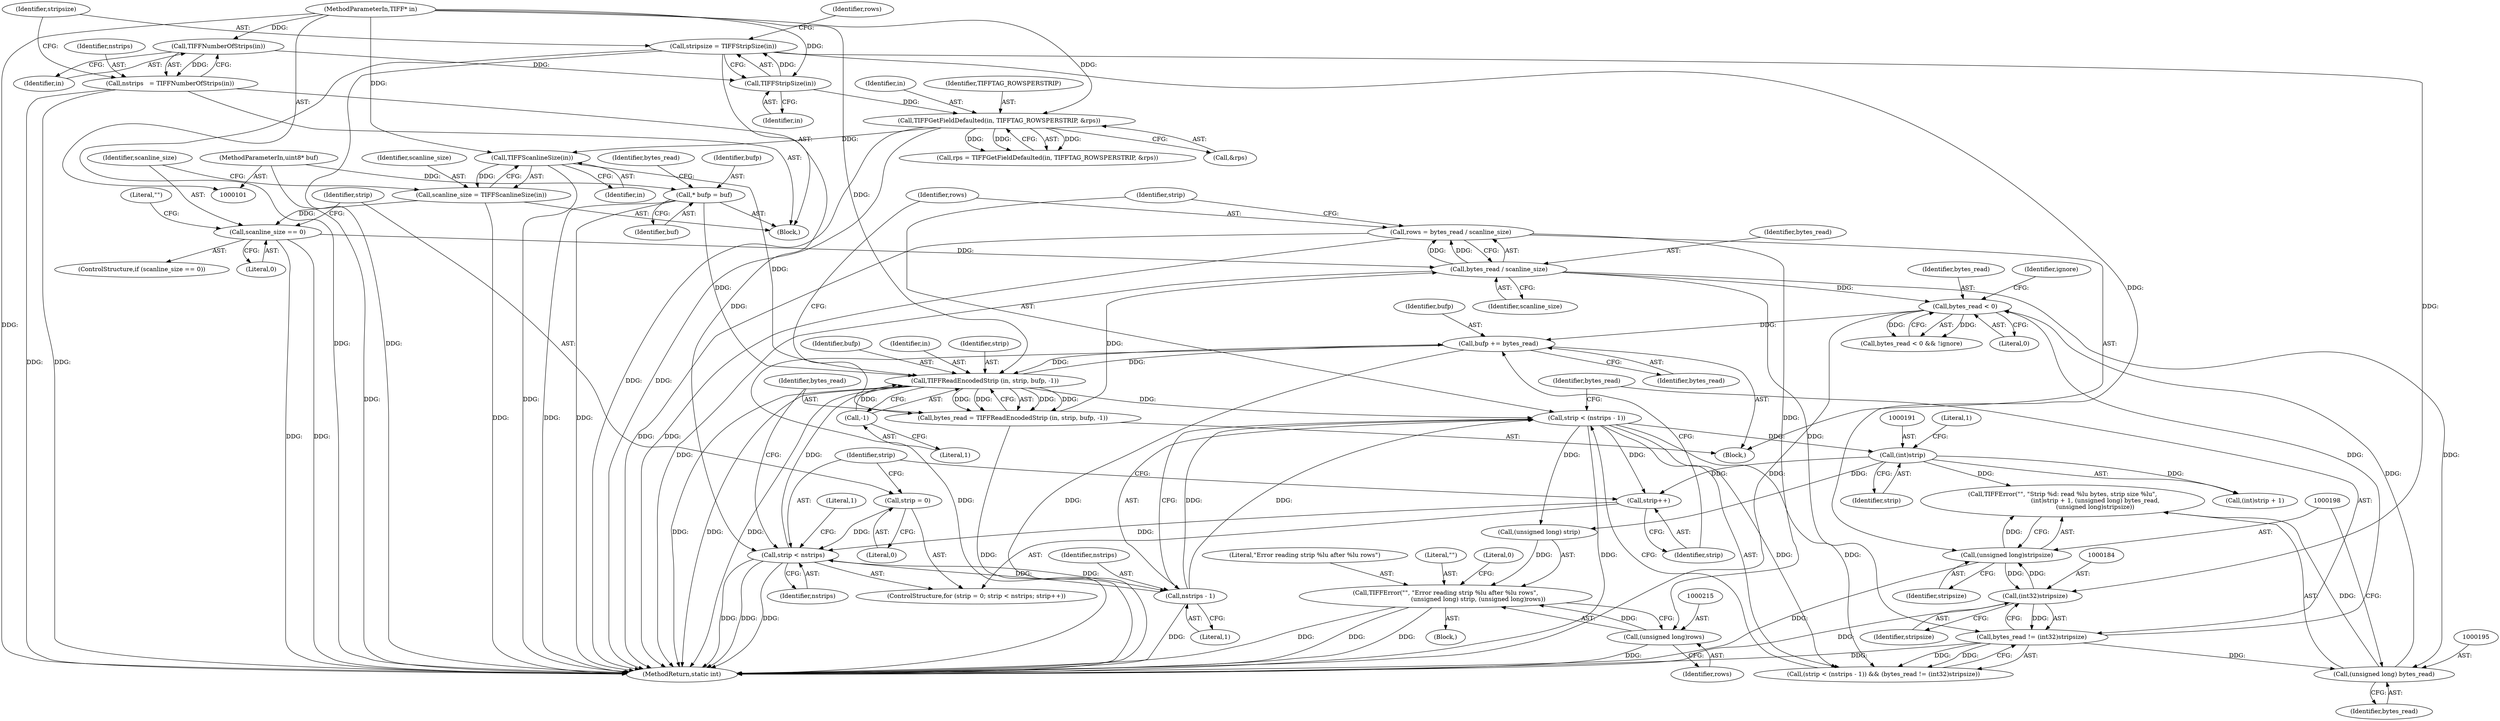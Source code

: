 digraph "1_libtiff_43c0b81a818640429317c80fea1e66771e85024b#diff-c8b4b355f9b5c06d585b23138e1c185f_0@integer" {
"1000169" [label="(Call,rows = bytes_read / scanline_size)"];
"1000171" [label="(Call,bytes_read / scanline_size)"];
"1000161" [label="(Call,bytes_read = TIFFReadEncodedStrip (in, strip, bufp, -1))"];
"1000163" [label="(Call,TIFFReadEncodedStrip (in, strip, bufp, -1))"];
"1000139" [label="(Call,TIFFScanlineSize(in))"];
"1000131" [label="(Call,TIFFGetFieldDefaulted(in, TIFFTAG_ROWSPERSTRIP, &rps))"];
"1000122" [label="(Call,TIFFStripSize(in))"];
"1000117" [label="(Call,TIFFNumberOfStrips(in))"];
"1000102" [label="(MethodParameterIn,TIFF* in)"];
"1000155" [label="(Call,strip < nstrips)"];
"1000158" [label="(Call,strip++)"];
"1000176" [label="(Call,strip < (nstrips - 1))"];
"1000178" [label="(Call,nstrips - 1)"];
"1000190" [label="(Call,(int)strip)"];
"1000152" [label="(Call,strip = 0)"];
"1000115" [label="(Call,nstrips   = TIFFNumberOfStrips(in))"];
"1000106" [label="(Call,* bufp = buf)"];
"1000103" [label="(MethodParameterIn,uint8* buf)"];
"1000219" [label="(Call,bufp += bytes_read)"];
"1000202" [label="(Call,bytes_read < 0)"];
"1000181" [label="(Call,bytes_read != (int32)stripsize)"];
"1000183" [label="(Call,(int32)stripsize)"];
"1000120" [label="(Call,stripsize = TIFFStripSize(in))"];
"1000197" [label="(Call,(unsigned long)stripsize)"];
"1000194" [label="(Call,(unsigned long) bytes_read)"];
"1000167" [label="(Call,-1)"];
"1000142" [label="(Call,scanline_size == 0)"];
"1000137" [label="(Call,scanline_size = TIFFScanlineSize(in))"];
"1000214" [label="(Call,(unsigned long)rows)"];
"1000208" [label="(Call,TIFFError(\"\", \"Error reading strip %lu after %lu rows\",\n                                  (unsigned long) strip, (unsigned long)rows))"];
"1000123" [label="(Identifier,in)"];
"1000167" [label="(Call,-1)"];
"1000183" [label="(Call,(int32)stripsize)"];
"1000173" [label="(Identifier,scanline_size)"];
"1000179" [label="(Identifier,nstrips)"];
"1000169" [label="(Call,rows = bytes_read / scanline_size)"];
"1000168" [label="(Literal,1)"];
"1000223" [label="(Literal,1)"];
"1000137" [label="(Call,scanline_size = TIFFScanlineSize(in))"];
"1000159" [label="(Identifier,strip)"];
"1000141" [label="(ControlStructure,if (scanline_size == 0))"];
"1000143" [label="(Identifier,scanline_size)"];
"1000156" [label="(Identifier,strip)"];
"1000140" [label="(Identifier,in)"];
"1000220" [label="(Identifier,bufp)"];
"1000162" [label="(Identifier,bytes_read)"];
"1000206" [label="(Identifier,ignore)"];
"1000196" [label="(Identifier,bytes_read)"];
"1000185" [label="(Identifier,stripsize)"];
"1000157" [label="(Identifier,nstrips)"];
"1000139" [label="(Call,TIFFScanlineSize(in))"];
"1000147" [label="(Literal,\"\")"];
"1000144" [label="(Literal,0)"];
"1000211" [label="(Call,(unsigned long) strip)"];
"1000178" [label="(Call,nstrips - 1)"];
"1000129" [label="(Call,rps = TIFFGetFieldDefaulted(in, TIFFTAG_ROWSPERSTRIP, &rps))"];
"1000193" [label="(Literal,1)"];
"1000199" [label="(Identifier,stripsize)"];
"1000207" [label="(Block,)"];
"1000131" [label="(Call,TIFFGetFieldDefaulted(in, TIFFTAG_ROWSPERSTRIP, &rps))"];
"1000117" [label="(Call,TIFFNumberOfStrips(in))"];
"1000221" [label="(Identifier,bytes_read)"];
"1000120" [label="(Call,stripsize = TIFFStripSize(in))"];
"1000175" [label="(Call,(strip < (nstrips - 1)) && (bytes_read != (int32)stripsize))"];
"1000210" [label="(Literal,\"Error reading strip %lu after %lu rows\")"];
"1000106" [label="(Call,* bufp = buf)"];
"1000194" [label="(Call,(unsigned long) bytes_read)"];
"1000171" [label="(Call,bytes_read / scanline_size)"];
"1000163" [label="(Call,TIFFReadEncodedStrip (in, strip, bufp, -1))"];
"1000190" [label="(Call,(int)strip)"];
"1000181" [label="(Call,bytes_read != (int32)stripsize)"];
"1000134" [label="(Call,&rps)"];
"1000126" [label="(Identifier,rows)"];
"1000192" [label="(Identifier,strip)"];
"1000202" [label="(Call,bytes_read < 0)"];
"1000186" [label="(Call,TIFFError(\"\", \"Strip %d: read %lu bytes, strip size %lu\",\n                                  (int)strip + 1, (unsigned long) bytes_read,\n                                  (unsigned long)stripsize))"];
"1000108" [label="(Identifier,buf)"];
"1000107" [label="(Identifier,bufp)"];
"1000208" [label="(Call,TIFFError(\"\", \"Error reading strip %lu after %lu rows\",\n                                  (unsigned long) strip, (unsigned long)rows))"];
"1000138" [label="(Identifier,scanline_size)"];
"1000103" [label="(MethodParameterIn,uint8* buf)"];
"1000151" [label="(ControlStructure,for (strip = 0; strip < nstrips; strip++))"];
"1000102" [label="(MethodParameterIn,TIFF* in)"];
"1000118" [label="(Identifier,in)"];
"1000189" [label="(Call,(int)strip + 1)"];
"1000201" [label="(Call,bytes_read < 0 && !ignore)"];
"1000132" [label="(Identifier,in)"];
"1000166" [label="(Identifier,bufp)"];
"1000209" [label="(Literal,\"\")"];
"1000154" [label="(Literal,0)"];
"1000177" [label="(Identifier,strip)"];
"1000122" [label="(Call,TIFFStripSize(in))"];
"1000133" [label="(Identifier,TIFFTAG_ROWSPERSTRIP)"];
"1000170" [label="(Identifier,rows)"];
"1000164" [label="(Identifier,in)"];
"1000180" [label="(Literal,1)"];
"1000116" [label="(Identifier,nstrips)"];
"1000161" [label="(Call,bytes_read = TIFFReadEncodedStrip (in, strip, bufp, -1))"];
"1000204" [label="(Literal,0)"];
"1000104" [label="(Block,)"];
"1000111" [label="(Identifier,bytes_read)"];
"1000219" [label="(Call,bufp += bytes_read)"];
"1000172" [label="(Identifier,bytes_read)"];
"1000203" [label="(Identifier,bytes_read)"];
"1000155" [label="(Call,strip < nstrips)"];
"1000153" [label="(Identifier,strip)"];
"1000214" [label="(Call,(unsigned long)rows)"];
"1000152" [label="(Call,strip = 0)"];
"1000224" [label="(MethodReturn,static int)"];
"1000115" [label="(Call,nstrips   = TIFFNumberOfStrips(in))"];
"1000121" [label="(Identifier,stripsize)"];
"1000160" [label="(Block,)"];
"1000176" [label="(Call,strip < (nstrips - 1))"];
"1000165" [label="(Identifier,strip)"];
"1000158" [label="(Call,strip++)"];
"1000218" [label="(Literal,0)"];
"1000142" [label="(Call,scanline_size == 0)"];
"1000197" [label="(Call,(unsigned long)stripsize)"];
"1000182" [label="(Identifier,bytes_read)"];
"1000216" [label="(Identifier,rows)"];
"1000169" -> "1000160"  [label="AST: "];
"1000169" -> "1000171"  [label="CFG: "];
"1000170" -> "1000169"  [label="AST: "];
"1000171" -> "1000169"  [label="AST: "];
"1000177" -> "1000169"  [label="CFG: "];
"1000169" -> "1000224"  [label="DDG: "];
"1000169" -> "1000224"  [label="DDG: "];
"1000171" -> "1000169"  [label="DDG: "];
"1000171" -> "1000169"  [label="DDG: "];
"1000169" -> "1000214"  [label="DDG: "];
"1000171" -> "1000173"  [label="CFG: "];
"1000172" -> "1000171"  [label="AST: "];
"1000173" -> "1000171"  [label="AST: "];
"1000171" -> "1000224"  [label="DDG: "];
"1000161" -> "1000171"  [label="DDG: "];
"1000142" -> "1000171"  [label="DDG: "];
"1000171" -> "1000181"  [label="DDG: "];
"1000171" -> "1000194"  [label="DDG: "];
"1000171" -> "1000202"  [label="DDG: "];
"1000161" -> "1000160"  [label="AST: "];
"1000161" -> "1000163"  [label="CFG: "];
"1000162" -> "1000161"  [label="AST: "];
"1000163" -> "1000161"  [label="AST: "];
"1000170" -> "1000161"  [label="CFG: "];
"1000161" -> "1000224"  [label="DDG: "];
"1000163" -> "1000161"  [label="DDG: "];
"1000163" -> "1000161"  [label="DDG: "];
"1000163" -> "1000161"  [label="DDG: "];
"1000163" -> "1000161"  [label="DDG: "];
"1000163" -> "1000167"  [label="CFG: "];
"1000164" -> "1000163"  [label="AST: "];
"1000165" -> "1000163"  [label="AST: "];
"1000166" -> "1000163"  [label="AST: "];
"1000167" -> "1000163"  [label="AST: "];
"1000163" -> "1000224"  [label="DDG: "];
"1000163" -> "1000224"  [label="DDG: "];
"1000163" -> "1000224"  [label="DDG: "];
"1000139" -> "1000163"  [label="DDG: "];
"1000102" -> "1000163"  [label="DDG: "];
"1000155" -> "1000163"  [label="DDG: "];
"1000106" -> "1000163"  [label="DDG: "];
"1000219" -> "1000163"  [label="DDG: "];
"1000167" -> "1000163"  [label="DDG: "];
"1000163" -> "1000176"  [label="DDG: "];
"1000163" -> "1000219"  [label="DDG: "];
"1000139" -> "1000137"  [label="AST: "];
"1000139" -> "1000140"  [label="CFG: "];
"1000140" -> "1000139"  [label="AST: "];
"1000137" -> "1000139"  [label="CFG: "];
"1000139" -> "1000224"  [label="DDG: "];
"1000139" -> "1000137"  [label="DDG: "];
"1000131" -> "1000139"  [label="DDG: "];
"1000102" -> "1000139"  [label="DDG: "];
"1000131" -> "1000129"  [label="AST: "];
"1000131" -> "1000134"  [label="CFG: "];
"1000132" -> "1000131"  [label="AST: "];
"1000133" -> "1000131"  [label="AST: "];
"1000134" -> "1000131"  [label="AST: "];
"1000129" -> "1000131"  [label="CFG: "];
"1000131" -> "1000224"  [label="DDG: "];
"1000131" -> "1000224"  [label="DDG: "];
"1000131" -> "1000129"  [label="DDG: "];
"1000131" -> "1000129"  [label="DDG: "];
"1000131" -> "1000129"  [label="DDG: "];
"1000122" -> "1000131"  [label="DDG: "];
"1000102" -> "1000131"  [label="DDG: "];
"1000122" -> "1000120"  [label="AST: "];
"1000122" -> "1000123"  [label="CFG: "];
"1000123" -> "1000122"  [label="AST: "];
"1000120" -> "1000122"  [label="CFG: "];
"1000122" -> "1000120"  [label="DDG: "];
"1000117" -> "1000122"  [label="DDG: "];
"1000102" -> "1000122"  [label="DDG: "];
"1000117" -> "1000115"  [label="AST: "];
"1000117" -> "1000118"  [label="CFG: "];
"1000118" -> "1000117"  [label="AST: "];
"1000115" -> "1000117"  [label="CFG: "];
"1000117" -> "1000115"  [label="DDG: "];
"1000102" -> "1000117"  [label="DDG: "];
"1000102" -> "1000101"  [label="AST: "];
"1000102" -> "1000224"  [label="DDG: "];
"1000155" -> "1000151"  [label="AST: "];
"1000155" -> "1000157"  [label="CFG: "];
"1000156" -> "1000155"  [label="AST: "];
"1000157" -> "1000155"  [label="AST: "];
"1000162" -> "1000155"  [label="CFG: "];
"1000223" -> "1000155"  [label="CFG: "];
"1000155" -> "1000224"  [label="DDG: "];
"1000155" -> "1000224"  [label="DDG: "];
"1000155" -> "1000224"  [label="DDG: "];
"1000158" -> "1000155"  [label="DDG: "];
"1000152" -> "1000155"  [label="DDG: "];
"1000178" -> "1000155"  [label="DDG: "];
"1000115" -> "1000155"  [label="DDG: "];
"1000155" -> "1000178"  [label="DDG: "];
"1000158" -> "1000151"  [label="AST: "];
"1000158" -> "1000159"  [label="CFG: "];
"1000159" -> "1000158"  [label="AST: "];
"1000156" -> "1000158"  [label="CFG: "];
"1000176" -> "1000158"  [label="DDG: "];
"1000190" -> "1000158"  [label="DDG: "];
"1000176" -> "1000175"  [label="AST: "];
"1000176" -> "1000178"  [label="CFG: "];
"1000177" -> "1000176"  [label="AST: "];
"1000178" -> "1000176"  [label="AST: "];
"1000182" -> "1000176"  [label="CFG: "];
"1000175" -> "1000176"  [label="CFG: "];
"1000176" -> "1000224"  [label="DDG: "];
"1000176" -> "1000175"  [label="DDG: "];
"1000176" -> "1000175"  [label="DDG: "];
"1000178" -> "1000176"  [label="DDG: "];
"1000178" -> "1000176"  [label="DDG: "];
"1000176" -> "1000190"  [label="DDG: "];
"1000176" -> "1000211"  [label="DDG: "];
"1000178" -> "1000180"  [label="CFG: "];
"1000179" -> "1000178"  [label="AST: "];
"1000180" -> "1000178"  [label="AST: "];
"1000178" -> "1000224"  [label="DDG: "];
"1000190" -> "1000189"  [label="AST: "];
"1000190" -> "1000192"  [label="CFG: "];
"1000191" -> "1000190"  [label="AST: "];
"1000192" -> "1000190"  [label="AST: "];
"1000193" -> "1000190"  [label="CFG: "];
"1000190" -> "1000186"  [label="DDG: "];
"1000190" -> "1000189"  [label="DDG: "];
"1000190" -> "1000211"  [label="DDG: "];
"1000152" -> "1000151"  [label="AST: "];
"1000152" -> "1000154"  [label="CFG: "];
"1000153" -> "1000152"  [label="AST: "];
"1000154" -> "1000152"  [label="AST: "];
"1000156" -> "1000152"  [label="CFG: "];
"1000115" -> "1000104"  [label="AST: "];
"1000116" -> "1000115"  [label="AST: "];
"1000121" -> "1000115"  [label="CFG: "];
"1000115" -> "1000224"  [label="DDG: "];
"1000115" -> "1000224"  [label="DDG: "];
"1000106" -> "1000104"  [label="AST: "];
"1000106" -> "1000108"  [label="CFG: "];
"1000107" -> "1000106"  [label="AST: "];
"1000108" -> "1000106"  [label="AST: "];
"1000111" -> "1000106"  [label="CFG: "];
"1000106" -> "1000224"  [label="DDG: "];
"1000106" -> "1000224"  [label="DDG: "];
"1000103" -> "1000106"  [label="DDG: "];
"1000103" -> "1000101"  [label="AST: "];
"1000103" -> "1000224"  [label="DDG: "];
"1000219" -> "1000160"  [label="AST: "];
"1000219" -> "1000221"  [label="CFG: "];
"1000220" -> "1000219"  [label="AST: "];
"1000221" -> "1000219"  [label="AST: "];
"1000159" -> "1000219"  [label="CFG: "];
"1000219" -> "1000224"  [label="DDG: "];
"1000219" -> "1000224"  [label="DDG: "];
"1000202" -> "1000219"  [label="DDG: "];
"1000202" -> "1000201"  [label="AST: "];
"1000202" -> "1000204"  [label="CFG: "];
"1000203" -> "1000202"  [label="AST: "];
"1000204" -> "1000202"  [label="AST: "];
"1000206" -> "1000202"  [label="CFG: "];
"1000201" -> "1000202"  [label="CFG: "];
"1000202" -> "1000224"  [label="DDG: "];
"1000202" -> "1000201"  [label="DDG: "];
"1000202" -> "1000201"  [label="DDG: "];
"1000181" -> "1000202"  [label="DDG: "];
"1000194" -> "1000202"  [label="DDG: "];
"1000181" -> "1000175"  [label="AST: "];
"1000181" -> "1000183"  [label="CFG: "];
"1000182" -> "1000181"  [label="AST: "];
"1000183" -> "1000181"  [label="AST: "];
"1000175" -> "1000181"  [label="CFG: "];
"1000181" -> "1000224"  [label="DDG: "];
"1000181" -> "1000175"  [label="DDG: "];
"1000181" -> "1000175"  [label="DDG: "];
"1000183" -> "1000181"  [label="DDG: "];
"1000181" -> "1000194"  [label="DDG: "];
"1000183" -> "1000185"  [label="CFG: "];
"1000184" -> "1000183"  [label="AST: "];
"1000185" -> "1000183"  [label="AST: "];
"1000183" -> "1000224"  [label="DDG: "];
"1000120" -> "1000183"  [label="DDG: "];
"1000197" -> "1000183"  [label="DDG: "];
"1000183" -> "1000197"  [label="DDG: "];
"1000120" -> "1000104"  [label="AST: "];
"1000121" -> "1000120"  [label="AST: "];
"1000126" -> "1000120"  [label="CFG: "];
"1000120" -> "1000224"  [label="DDG: "];
"1000120" -> "1000224"  [label="DDG: "];
"1000120" -> "1000197"  [label="DDG: "];
"1000197" -> "1000186"  [label="AST: "];
"1000197" -> "1000199"  [label="CFG: "];
"1000198" -> "1000197"  [label="AST: "];
"1000199" -> "1000197"  [label="AST: "];
"1000186" -> "1000197"  [label="CFG: "];
"1000197" -> "1000224"  [label="DDG: "];
"1000197" -> "1000186"  [label="DDG: "];
"1000194" -> "1000186"  [label="AST: "];
"1000194" -> "1000196"  [label="CFG: "];
"1000195" -> "1000194"  [label="AST: "];
"1000196" -> "1000194"  [label="AST: "];
"1000198" -> "1000194"  [label="CFG: "];
"1000194" -> "1000186"  [label="DDG: "];
"1000167" -> "1000168"  [label="CFG: "];
"1000168" -> "1000167"  [label="AST: "];
"1000142" -> "1000141"  [label="AST: "];
"1000142" -> "1000144"  [label="CFG: "];
"1000143" -> "1000142"  [label="AST: "];
"1000144" -> "1000142"  [label="AST: "];
"1000147" -> "1000142"  [label="CFG: "];
"1000153" -> "1000142"  [label="CFG: "];
"1000142" -> "1000224"  [label="DDG: "];
"1000142" -> "1000224"  [label="DDG: "];
"1000137" -> "1000142"  [label="DDG: "];
"1000137" -> "1000104"  [label="AST: "];
"1000138" -> "1000137"  [label="AST: "];
"1000143" -> "1000137"  [label="CFG: "];
"1000137" -> "1000224"  [label="DDG: "];
"1000214" -> "1000208"  [label="AST: "];
"1000214" -> "1000216"  [label="CFG: "];
"1000215" -> "1000214"  [label="AST: "];
"1000216" -> "1000214"  [label="AST: "];
"1000208" -> "1000214"  [label="CFG: "];
"1000214" -> "1000224"  [label="DDG: "];
"1000214" -> "1000208"  [label="DDG: "];
"1000208" -> "1000207"  [label="AST: "];
"1000209" -> "1000208"  [label="AST: "];
"1000210" -> "1000208"  [label="AST: "];
"1000211" -> "1000208"  [label="AST: "];
"1000218" -> "1000208"  [label="CFG: "];
"1000208" -> "1000224"  [label="DDG: "];
"1000208" -> "1000224"  [label="DDG: "];
"1000208" -> "1000224"  [label="DDG: "];
"1000211" -> "1000208"  [label="DDG: "];
}

